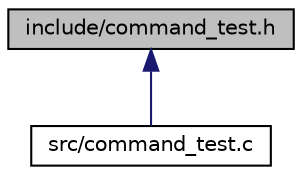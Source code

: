 digraph "include/command_test.h"
{
 // LATEX_PDF_SIZE
  edge [fontname="Helvetica",fontsize="10",labelfontname="Helvetica",labelfontsize="10"];
  node [fontname="Helvetica",fontsize="10",shape=record];
  Node1 [label="include/command_test.h",height=0.2,width=0.4,color="black", fillcolor="grey75", style="filled", fontcolor="black",tooltip="Test para el módulo command."];
  Node1 -> Node2 [dir="back",color="midnightblue",fontsize="10",style="solid"];
  Node2 [label="src/command_test.c",height=0.2,width=0.4,color="black", fillcolor="white", style="filled",URL="$command__test_8c.html",tooltip="Test para el módulo command."];
}
